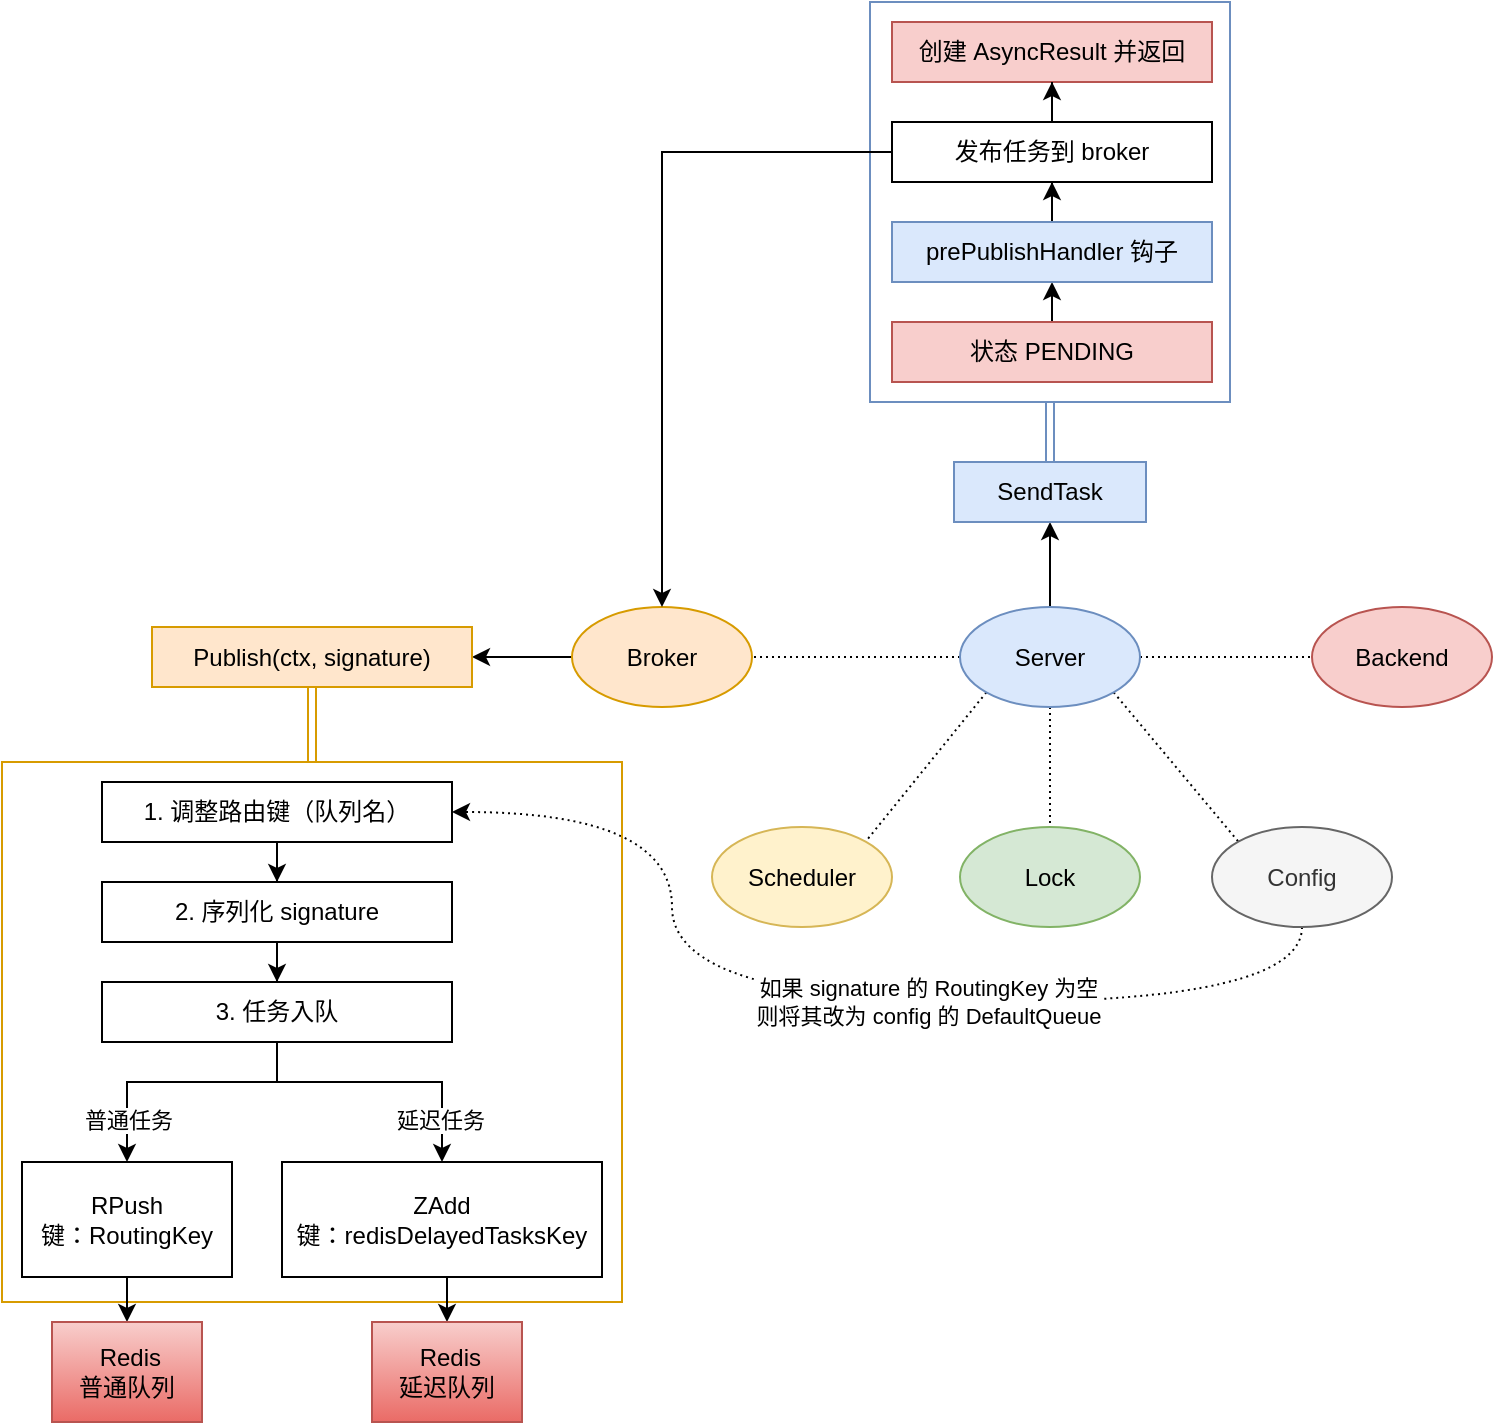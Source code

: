 <mxfile version="27.1.5" pages="3">
  <diagram name="第 1 页" id="xfz6-lIwkn4h1i09Pucl">
    <mxGraphModel dx="1861" dy="561" grid="1" gridSize="10" guides="1" tooltips="1" connect="1" arrows="1" fold="1" page="1" pageScale="1" pageWidth="827" pageHeight="1169" math="0" shadow="0">
      <root>
        <mxCell id="0" />
        <mxCell id="1" parent="0" />
        <mxCell id="7ZCkRATTl4sZhc9S12Tn-1" style="rounded=0;orthogonalLoop=1;jettySize=auto;html=1;exitX=0;exitY=0.5;exitDx=0;exitDy=0;entryX=1;entryY=0.5;entryDx=0;entryDy=0;endArrow=none;startFill=0;endFill=1;dashed=1;dashPattern=1 2;" edge="1" parent="1" source="7ZCkRATTl4sZhc9S12Tn-7" target="7ZCkRATTl4sZhc9S12Tn-9">
          <mxGeometry relative="1" as="geometry" />
        </mxCell>
        <mxCell id="7ZCkRATTl4sZhc9S12Tn-2" style="rounded=0;orthogonalLoop=1;jettySize=auto;html=1;entryX=0;entryY=0.5;entryDx=0;entryDy=0;endArrow=none;startFill=0;exitX=1;exitY=0.5;exitDx=0;exitDy=0;dashed=1;dashPattern=1 2;" edge="1" parent="1" source="7ZCkRATTl4sZhc9S12Tn-7" target="7ZCkRATTl4sZhc9S12Tn-10">
          <mxGeometry relative="1" as="geometry" />
        </mxCell>
        <mxCell id="7ZCkRATTl4sZhc9S12Tn-3" style="rounded=0;orthogonalLoop=1;jettySize=auto;html=1;exitX=1;exitY=1;exitDx=0;exitDy=0;entryX=0;entryY=0;entryDx=0;entryDy=0;endArrow=none;startFill=0;dashed=1;dashPattern=1 2;" edge="1" parent="1" source="7ZCkRATTl4sZhc9S12Tn-7" target="7ZCkRATTl4sZhc9S12Tn-11">
          <mxGeometry relative="1" as="geometry" />
        </mxCell>
        <mxCell id="7ZCkRATTl4sZhc9S12Tn-4" style="rounded=0;orthogonalLoop=1;jettySize=auto;html=1;entryX=1;entryY=0;entryDx=0;entryDy=0;endArrow=none;startFill=0;exitX=0;exitY=1;exitDx=0;exitDy=0;dashed=1;dashPattern=1 2;" edge="1" parent="1" source="7ZCkRATTl4sZhc9S12Tn-7" target="7ZCkRATTl4sZhc9S12Tn-13">
          <mxGeometry relative="1" as="geometry" />
        </mxCell>
        <mxCell id="7ZCkRATTl4sZhc9S12Tn-5" style="rounded=0;orthogonalLoop=1;jettySize=auto;html=1;entryX=0.5;entryY=0;entryDx=0;entryDy=0;endArrow=none;startFill=0;exitX=0.5;exitY=1;exitDx=0;exitDy=0;dashed=1;dashPattern=1 2;" edge="1" parent="1" source="7ZCkRATTl4sZhc9S12Tn-7" target="7ZCkRATTl4sZhc9S12Tn-12">
          <mxGeometry relative="1" as="geometry" />
        </mxCell>
        <mxCell id="7ZCkRATTl4sZhc9S12Tn-6" style="edgeStyle=orthogonalEdgeStyle;rounded=0;orthogonalLoop=1;jettySize=auto;html=1;exitX=0.5;exitY=0;exitDx=0;exitDy=0;entryX=0.5;entryY=1;entryDx=0;entryDy=0;" edge="1" parent="1" source="7ZCkRATTl4sZhc9S12Tn-7" target="7ZCkRATTl4sZhc9S12Tn-15">
          <mxGeometry relative="1" as="geometry" />
        </mxCell>
        <mxCell id="7ZCkRATTl4sZhc9S12Tn-7" value="Server" style="ellipse;whiteSpace=wrap;html=1;fillColor=#dae8fc;strokeColor=#6c8ebf;" vertex="1" parent="1">
          <mxGeometry x="374" y="372.5" width="90" height="50" as="geometry" />
        </mxCell>
        <mxCell id="7ZCkRATTl4sZhc9S12Tn-8" style="edgeStyle=orthogonalEdgeStyle;rounded=0;orthogonalLoop=1;jettySize=auto;html=1;entryX=1;entryY=0.5;entryDx=0;entryDy=0;" edge="1" parent="1" source="7ZCkRATTl4sZhc9S12Tn-9" target="7ZCkRATTl4sZhc9S12Tn-26">
          <mxGeometry relative="1" as="geometry" />
        </mxCell>
        <mxCell id="7ZCkRATTl4sZhc9S12Tn-9" value="Broker" style="ellipse;whiteSpace=wrap;html=1;fillColor=#ffe6cc;strokeColor=#d79b00;" vertex="1" parent="1">
          <mxGeometry x="180" y="372.5" width="90" height="50" as="geometry" />
        </mxCell>
        <mxCell id="7ZCkRATTl4sZhc9S12Tn-10" value="Backend" style="ellipse;whiteSpace=wrap;html=1;fillColor=#f8cecc;strokeColor=#b85450;" vertex="1" parent="1">
          <mxGeometry x="550" y="372.5" width="90" height="50" as="geometry" />
        </mxCell>
        <mxCell id="7ZCkRATTl4sZhc9S12Tn-43" style="edgeStyle=orthogonalEdgeStyle;rounded=0;orthogonalLoop=1;jettySize=auto;html=1;exitX=0.5;exitY=1;exitDx=0;exitDy=0;entryX=1;entryY=0.5;entryDx=0;entryDy=0;curved=1;dashed=1;dashPattern=1 2;" edge="1" parent="1" source="7ZCkRATTl4sZhc9S12Tn-11" target="7ZCkRATTl4sZhc9S12Tn-31">
          <mxGeometry relative="1" as="geometry">
            <Array as="points">
              <mxPoint x="545" y="570" />
              <mxPoint x="230" y="570" />
              <mxPoint x="230" y="475" />
            </Array>
          </mxGeometry>
        </mxCell>
        <mxCell id="7ZCkRATTl4sZhc9S12Tn-44" value="如果 signature 的 RoutingKey 为空&lt;div&gt;则将其改为 config 的 DefaultQueue&lt;/div&gt;" style="edgeLabel;html=1;align=center;verticalAlign=middle;resizable=0;points=[];" vertex="1" connectable="0" parent="7ZCkRATTl4sZhc9S12Tn-43">
          <mxGeometry x="-0.194" relative="1" as="geometry">
            <mxPoint as="offset" />
          </mxGeometry>
        </mxCell>
        <mxCell id="7ZCkRATTl4sZhc9S12Tn-11" value="Config" style="ellipse;whiteSpace=wrap;html=1;fillColor=#f5f5f5;strokeColor=#666666;fontColor=#333333;" vertex="1" parent="1">
          <mxGeometry x="500" y="482.5" width="90" height="50" as="geometry" />
        </mxCell>
        <mxCell id="7ZCkRATTl4sZhc9S12Tn-12" value="Lock" style="ellipse;whiteSpace=wrap;html=1;fillColor=#d5e8d4;strokeColor=#82b366;" vertex="1" parent="1">
          <mxGeometry x="374" y="482.5" width="90" height="50" as="geometry" />
        </mxCell>
        <mxCell id="7ZCkRATTl4sZhc9S12Tn-13" value="Scheduler" style="ellipse;whiteSpace=wrap;html=1;fillColor=#fff2cc;strokeColor=#d6b656;" vertex="1" parent="1">
          <mxGeometry x="250" y="482.5" width="90" height="50" as="geometry" />
        </mxCell>
        <mxCell id="7ZCkRATTl4sZhc9S12Tn-14" style="edgeStyle=orthogonalEdgeStyle;rounded=0;orthogonalLoop=1;jettySize=auto;html=1;exitX=0.5;exitY=0;exitDx=0;exitDy=0;entryX=0.5;entryY=1;entryDx=0;entryDy=0;shape=link;strokeColor=#6C8EBF;" edge="1" parent="1" source="7ZCkRATTl4sZhc9S12Tn-15" target="7ZCkRATTl4sZhc9S12Tn-16">
          <mxGeometry relative="1" as="geometry" />
        </mxCell>
        <mxCell id="7ZCkRATTl4sZhc9S12Tn-15" value="SendTask" style="rounded=0;whiteSpace=wrap;html=1;fillColor=#dae8fc;strokeColor=#6C8EBF;" vertex="1" parent="1">
          <mxGeometry x="371" y="300" width="96" height="30" as="geometry" />
        </mxCell>
        <mxCell id="7ZCkRATTl4sZhc9S12Tn-16" value="" style="rounded=0;whiteSpace=wrap;html=1;fillColor=none;strokeColor=#6c8ebf;" vertex="1" parent="1">
          <mxGeometry x="329" y="70" width="180" height="200" as="geometry" />
        </mxCell>
        <mxCell id="7ZCkRATTl4sZhc9S12Tn-17" style="edgeStyle=orthogonalEdgeStyle;rounded=0;orthogonalLoop=1;jettySize=auto;html=1;exitX=0.5;exitY=0;exitDx=0;exitDy=0;entryX=0.5;entryY=1;entryDx=0;entryDy=0;" edge="1" parent="1" source="7ZCkRATTl4sZhc9S12Tn-18" target="7ZCkRATTl4sZhc9S12Tn-20">
          <mxGeometry relative="1" as="geometry" />
        </mxCell>
        <mxCell id="7ZCkRATTl4sZhc9S12Tn-18" value="状态 PENDING" style="rounded=0;whiteSpace=wrap;html=1;fillColor=#f8cecc;strokeColor=#b85450;" vertex="1" parent="1">
          <mxGeometry x="340" y="230" width="160" height="30" as="geometry" />
        </mxCell>
        <mxCell id="7ZCkRATTl4sZhc9S12Tn-19" style="edgeStyle=orthogonalEdgeStyle;rounded=0;orthogonalLoop=1;jettySize=auto;html=1;entryX=0.5;entryY=1;entryDx=0;entryDy=0;" edge="1" parent="1" source="7ZCkRATTl4sZhc9S12Tn-20" target="7ZCkRATTl4sZhc9S12Tn-24">
          <mxGeometry relative="1" as="geometry" />
        </mxCell>
        <mxCell id="7ZCkRATTl4sZhc9S12Tn-20" value="prePublishHandler 钩子" style="rounded=0;whiteSpace=wrap;html=1;fillColor=#dae8fc;strokeColor=#6c8ebf;" vertex="1" parent="1">
          <mxGeometry x="340" y="180" width="160" height="30" as="geometry" />
        </mxCell>
        <mxCell id="7ZCkRATTl4sZhc9S12Tn-21" value="创建 AsyncResult 并返回" style="rounded=0;whiteSpace=wrap;html=1;fillColor=#f8cecc;strokeColor=#b85450;" vertex="1" parent="1">
          <mxGeometry x="340" y="80" width="160" height="30" as="geometry" />
        </mxCell>
        <mxCell id="7ZCkRATTl4sZhc9S12Tn-22" style="edgeStyle=orthogonalEdgeStyle;rounded=0;orthogonalLoop=1;jettySize=auto;html=1;exitX=0;exitY=0.5;exitDx=0;exitDy=0;" edge="1" parent="1" source="7ZCkRATTl4sZhc9S12Tn-24" target="7ZCkRATTl4sZhc9S12Tn-9">
          <mxGeometry relative="1" as="geometry" />
        </mxCell>
        <mxCell id="7ZCkRATTl4sZhc9S12Tn-23" style="edgeStyle=orthogonalEdgeStyle;rounded=0;orthogonalLoop=1;jettySize=auto;html=1;entryX=0.5;entryY=1;entryDx=0;entryDy=0;" edge="1" parent="1" source="7ZCkRATTl4sZhc9S12Tn-24" target="7ZCkRATTl4sZhc9S12Tn-21">
          <mxGeometry relative="1" as="geometry" />
        </mxCell>
        <mxCell id="7ZCkRATTl4sZhc9S12Tn-24" value="发布任务到 broker" style="rounded=0;whiteSpace=wrap;html=1;" vertex="1" parent="1">
          <mxGeometry x="340" y="130" width="160" height="30" as="geometry" />
        </mxCell>
        <mxCell id="7ZCkRATTl4sZhc9S12Tn-25" style="edgeStyle=orthogonalEdgeStyle;rounded=0;orthogonalLoop=1;jettySize=auto;html=1;exitX=0.5;exitY=1;exitDx=0;exitDy=0;entryX=0.5;entryY=0;entryDx=0;entryDy=0;shape=link;strokeColor=#D79B00;" edge="1" parent="1" source="7ZCkRATTl4sZhc9S12Tn-26" target="7ZCkRATTl4sZhc9S12Tn-27">
          <mxGeometry relative="1" as="geometry" />
        </mxCell>
        <mxCell id="7ZCkRATTl4sZhc9S12Tn-26" value="Publish(ctx, signature)" style="rounded=0;whiteSpace=wrap;html=1;fillColor=#ffe6cc;strokeColor=#d79b00;" vertex="1" parent="1">
          <mxGeometry x="-30" y="382.5" width="160" height="30" as="geometry" />
        </mxCell>
        <mxCell id="7ZCkRATTl4sZhc9S12Tn-27" value="" style="rounded=0;whiteSpace=wrap;html=1;fillColor=none;strokeColor=#D79B00;" vertex="1" parent="1">
          <mxGeometry x="-105" y="450" width="310" height="270" as="geometry" />
        </mxCell>
        <mxCell id="7ZCkRATTl4sZhc9S12Tn-28" style="edgeStyle=orthogonalEdgeStyle;rounded=0;orthogonalLoop=1;jettySize=auto;html=1;entryX=0.5;entryY=0;entryDx=0;entryDy=0;" edge="1" parent="1" source="7ZCkRATTl4sZhc9S12Tn-29" target="7ZCkRATTl4sZhc9S12Tn-34">
          <mxGeometry relative="1" as="geometry" />
        </mxCell>
        <mxCell id="7ZCkRATTl4sZhc9S12Tn-29" value="2. 序列化 signature" style="rounded=0;whiteSpace=wrap;html=1;" vertex="1" parent="1">
          <mxGeometry x="-55" y="510" width="175" height="30" as="geometry" />
        </mxCell>
        <mxCell id="7ZCkRATTl4sZhc9S12Tn-30" style="edgeStyle=orthogonalEdgeStyle;rounded=0;orthogonalLoop=1;jettySize=auto;html=1;entryX=0.5;entryY=0;entryDx=0;entryDy=0;" edge="1" parent="1" source="7ZCkRATTl4sZhc9S12Tn-31" target="7ZCkRATTl4sZhc9S12Tn-29">
          <mxGeometry relative="1" as="geometry" />
        </mxCell>
        <mxCell id="7ZCkRATTl4sZhc9S12Tn-31" value="1. 调整路由键（队列名）" style="rounded=0;whiteSpace=wrap;html=1;" vertex="1" parent="1">
          <mxGeometry x="-55" y="460" width="175" height="30" as="geometry" />
        </mxCell>
        <mxCell id="7ZCkRATTl4sZhc9S12Tn-32" style="edgeStyle=orthogonalEdgeStyle;rounded=0;orthogonalLoop=1;jettySize=auto;html=1;exitX=0.5;exitY=1;exitDx=0;exitDy=0;entryX=0.5;entryY=0;entryDx=0;entryDy=0;" edge="1" parent="1" source="7ZCkRATTl4sZhc9S12Tn-34" target="7ZCkRATTl4sZhc9S12Tn-35">
          <mxGeometry relative="1" as="geometry">
            <Array as="points">
              <mxPoint x="32" y="610" />
              <mxPoint x="-42" y="610" />
            </Array>
          </mxGeometry>
        </mxCell>
        <mxCell id="7ZCkRATTl4sZhc9S12Tn-37" value="普通任务" style="edgeLabel;html=1;align=center;verticalAlign=middle;resizable=0;points=[];" vertex="1" connectable="0" parent="7ZCkRATTl4sZhc9S12Tn-32">
          <mxGeometry x="0.69" relative="1" as="geometry">
            <mxPoint as="offset" />
          </mxGeometry>
        </mxCell>
        <mxCell id="7ZCkRATTl4sZhc9S12Tn-33" style="edgeStyle=orthogonalEdgeStyle;rounded=0;orthogonalLoop=1;jettySize=auto;html=1;exitX=0.5;exitY=1;exitDx=0;exitDy=0;entryX=0.5;entryY=0;entryDx=0;entryDy=0;" edge="1" parent="1" source="7ZCkRATTl4sZhc9S12Tn-34" target="7ZCkRATTl4sZhc9S12Tn-36">
          <mxGeometry relative="1" as="geometry">
            <Array as="points">
              <mxPoint x="32" y="610" />
              <mxPoint x="115" y="610" />
            </Array>
          </mxGeometry>
        </mxCell>
        <mxCell id="7ZCkRATTl4sZhc9S12Tn-38" value="延迟任务" style="edgeLabel;html=1;align=center;verticalAlign=middle;resizable=0;points=[];" vertex="1" connectable="0" parent="7ZCkRATTl4sZhc9S12Tn-33">
          <mxGeometry x="0.704" y="-1" relative="1" as="geometry">
            <mxPoint as="offset" />
          </mxGeometry>
        </mxCell>
        <mxCell id="7ZCkRATTl4sZhc9S12Tn-34" value="3. 任务入队" style="rounded=0;whiteSpace=wrap;html=1;" vertex="1" parent="1">
          <mxGeometry x="-55" y="560" width="175" height="30" as="geometry" />
        </mxCell>
        <mxCell id="7ZCkRATTl4sZhc9S12Tn-41" style="edgeStyle=orthogonalEdgeStyle;rounded=0;orthogonalLoop=1;jettySize=auto;html=1;entryX=0.5;entryY=0;entryDx=0;entryDy=0;" edge="1" parent="1" source="7ZCkRATTl4sZhc9S12Tn-35" target="7ZCkRATTl4sZhc9S12Tn-39">
          <mxGeometry relative="1" as="geometry" />
        </mxCell>
        <mxCell id="7ZCkRATTl4sZhc9S12Tn-35" value="&lt;span style=&quot;background-color: transparent; color: light-dark(rgb(0, 0, 0), rgb(255, 255, 255));&quot;&gt;RPush&lt;/span&gt;&lt;div&gt;键：RoutingKey&lt;/div&gt;" style="rounded=0;whiteSpace=wrap;html=1;" vertex="1" parent="1">
          <mxGeometry x="-95" y="650" width="105" height="57.5" as="geometry" />
        </mxCell>
        <mxCell id="7ZCkRATTl4sZhc9S12Tn-42" style="edgeStyle=orthogonalEdgeStyle;rounded=0;orthogonalLoop=1;jettySize=auto;html=1;exitX=0.5;exitY=1;exitDx=0;exitDy=0;entryX=0.5;entryY=0;entryDx=0;entryDy=0;" edge="1" parent="1" source="7ZCkRATTl4sZhc9S12Tn-36" target="7ZCkRATTl4sZhc9S12Tn-40">
          <mxGeometry relative="1" as="geometry" />
        </mxCell>
        <mxCell id="7ZCkRATTl4sZhc9S12Tn-36" value="&lt;span style=&quot;background-color: transparent; color: light-dark(rgb(0, 0, 0), rgb(255, 255, 255));&quot;&gt;ZAdd&lt;/span&gt;&lt;div&gt;键：redisDelayedTasksKey&lt;/div&gt;" style="rounded=0;whiteSpace=wrap;html=1;" vertex="1" parent="1">
          <mxGeometry x="35" y="650" width="160" height="57.5" as="geometry" />
        </mxCell>
        <mxCell id="7ZCkRATTl4sZhc9S12Tn-39" value="&amp;nbsp;Redis&lt;div&gt;普通队列&lt;/div&gt;" style="rounded=0;whiteSpace=wrap;html=1;fillColor=#f8cecc;gradientColor=#ea6b66;strokeColor=#b85450;" vertex="1" parent="1">
          <mxGeometry x="-80" y="730" width="75" height="50" as="geometry" />
        </mxCell>
        <mxCell id="7ZCkRATTl4sZhc9S12Tn-40" value="&amp;nbsp;Redis&lt;div&gt;延迟队列&lt;/div&gt;" style="rounded=0;whiteSpace=wrap;html=1;fillColor=#f8cecc;gradientColor=#ea6b66;strokeColor=#b85450;" vertex="1" parent="1">
          <mxGeometry x="80" y="730" width="75" height="50" as="geometry" />
        </mxCell>
      </root>
    </mxGraphModel>
  </diagram>
  <diagram name="第 2 页" id="Ric9cbgdFOw1eL8J56ke">
    <mxGraphModel dx="1508" dy="818" grid="1" gridSize="10" guides="1" tooltips="1" connect="1" arrows="1" fold="1" page="1" pageScale="1" pageWidth="827" pageHeight="1169" math="0" shadow="0">
      <root>
        <mxCell id="0" />
        <mxCell id="1" parent="0" />
        <mxCell id="v9z6lBJK89Xw3rwl5iZ4-1" style="rounded=0;orthogonalLoop=1;jettySize=auto;html=1;exitX=0;exitY=0;exitDx=0;exitDy=0;entryX=1;entryY=1;entryDx=0;entryDy=0;endArrow=none;startFill=0;endFill=1;" edge="1" parent="1" source="v9z6lBJK89Xw3rwl5iZ4-8" target="v9z6lBJK89Xw3rwl5iZ4-11">
          <mxGeometry relative="1" as="geometry" />
        </mxCell>
        <mxCell id="v9z6lBJK89Xw3rwl5iZ4-4" style="rounded=0;orthogonalLoop=1;jettySize=auto;html=1;entryX=0;entryY=1;entryDx=0;entryDy=0;endArrow=none;startFill=0;exitX=1;exitY=0;exitDx=0;exitDy=0;" edge="1" parent="1" source="v9z6lBJK89Xw3rwl5iZ4-8" target="v9z6lBJK89Xw3rwl5iZ4-20">
          <mxGeometry relative="1" as="geometry" />
        </mxCell>
        <mxCell id="v9z6lBJK89Xw3rwl5iZ4-5" style="rounded=0;orthogonalLoop=1;jettySize=auto;html=1;exitX=1;exitY=0.5;exitDx=0;exitDy=0;entryX=0;entryY=0.5;entryDx=0;entryDy=0;endArrow=none;startFill=0;" edge="1" parent="1" source="v9z6lBJK89Xw3rwl5iZ4-8" target="v9z6lBJK89Xw3rwl5iZ4-21">
          <mxGeometry relative="1" as="geometry" />
        </mxCell>
        <mxCell id="v9z6lBJK89Xw3rwl5iZ4-6" style="rounded=0;orthogonalLoop=1;jettySize=auto;html=1;entryX=1;entryY=0;entryDx=0;entryDy=0;endArrow=none;startFill=0;" edge="1" parent="1" source="v9z6lBJK89Xw3rwl5iZ4-8" target="v9z6lBJK89Xw3rwl5iZ4-23">
          <mxGeometry relative="1" as="geometry" />
        </mxCell>
        <mxCell id="v9z6lBJK89Xw3rwl5iZ4-7" style="rounded=0;orthogonalLoop=1;jettySize=auto;html=1;entryX=0;entryY=0;entryDx=0;entryDy=0;endArrow=none;startFill=0;exitX=1;exitY=1;exitDx=0;exitDy=0;" edge="1" parent="1" source="v9z6lBJK89Xw3rwl5iZ4-8" target="v9z6lBJK89Xw3rwl5iZ4-22">
          <mxGeometry relative="1" as="geometry" />
        </mxCell>
        <mxCell id="v9z6lBJK89Xw3rwl5iZ4-8" value="Server" style="ellipse;whiteSpace=wrap;html=1;fillColor=#dae8fc;strokeColor=#6c8ebf;" vertex="1" parent="1">
          <mxGeometry x="300" y="250" width="90" height="50" as="geometry" />
        </mxCell>
        <mxCell id="v9z6lBJK89Xw3rwl5iZ4-27" style="rounded=0;orthogonalLoop=1;jettySize=auto;html=1;exitX=0;exitY=0;exitDx=0;exitDy=0;entryX=1;entryY=0.5;entryDx=0;entryDy=0;endArrow=none;startFill=0;" edge="1" parent="1" source="v9z6lBJK89Xw3rwl5iZ4-11" target="v9z6lBJK89Xw3rwl5iZ4-24">
          <mxGeometry relative="1" as="geometry" />
        </mxCell>
        <mxCell id="v9z6lBJK89Xw3rwl5iZ4-29" style="edgeStyle=orthogonalEdgeStyle;rounded=0;orthogonalLoop=1;jettySize=auto;html=1;entryX=1;entryY=0.5;entryDx=0;entryDy=0;endArrow=none;startFill=0;" edge="1" parent="1" source="v9z6lBJK89Xw3rwl5iZ4-11" target="v9z6lBJK89Xw3rwl5iZ4-25">
          <mxGeometry relative="1" as="geometry" />
        </mxCell>
        <mxCell id="v9z6lBJK89Xw3rwl5iZ4-30" style="rounded=0;orthogonalLoop=1;jettySize=auto;html=1;exitX=0;exitY=1;exitDx=0;exitDy=0;entryX=1;entryY=0.5;entryDx=0;entryDy=0;endArrow=none;startFill=0;" edge="1" parent="1" source="v9z6lBJK89Xw3rwl5iZ4-11" target="v9z6lBJK89Xw3rwl5iZ4-26">
          <mxGeometry relative="1" as="geometry" />
        </mxCell>
        <mxCell id="v9z6lBJK89Xw3rwl5iZ4-11" value="Broker" style="ellipse;whiteSpace=wrap;html=1;fillColor=#ffe6cc;strokeColor=#d79b00;" vertex="1" parent="1">
          <mxGeometry x="180" y="150" width="90" height="50" as="geometry" />
        </mxCell>
        <mxCell id="v9z6lBJK89Xw3rwl5iZ4-20" value="Backend" style="ellipse;whiteSpace=wrap;html=1;fillColor=#f8cecc;strokeColor=#b85450;" vertex="1" parent="1">
          <mxGeometry x="400" y="150" width="90" height="50" as="geometry" />
        </mxCell>
        <mxCell id="v9z6lBJK89Xw3rwl5iZ4-21" value="Config" style="ellipse;whiteSpace=wrap;html=1;fillColor=#f5f5f5;strokeColor=#666666;fontColor=#333333;" vertex="1" parent="1">
          <mxGeometry x="490" y="250" width="90" height="50" as="geometry" />
        </mxCell>
        <mxCell id="v9z6lBJK89Xw3rwl5iZ4-22" value="Lock" style="ellipse;whiteSpace=wrap;html=1;fillColor=#d5e8d4;strokeColor=#82b366;" vertex="1" parent="1">
          <mxGeometry x="420" y="350" width="90" height="50" as="geometry" />
        </mxCell>
        <mxCell id="v9z6lBJK89Xw3rwl5iZ4-23" value="Scheduler" style="ellipse;whiteSpace=wrap;html=1;fillColor=#fff2cc;strokeColor=#d6b656;" vertex="1" parent="1">
          <mxGeometry x="170" y="350" width="90" height="50" as="geometry" />
        </mxCell>
        <mxCell id="v9z6lBJK89Xw3rwl5iZ4-24" value="Worker" style="ellipse;whiteSpace=wrap;html=1;fillColor=#e1d5e7;strokeColor=#9673a6;" vertex="1" parent="1">
          <mxGeometry x="80" y="105" width="70" height="40" as="geometry" />
        </mxCell>
        <mxCell id="v9z6lBJK89Xw3rwl5iZ4-25" value="Worker" style="ellipse;whiteSpace=wrap;html=1;fillColor=#e1d5e7;strokeColor=#9673a6;" vertex="1" parent="1">
          <mxGeometry x="80" y="155" width="70" height="40" as="geometry" />
        </mxCell>
        <mxCell id="v9z6lBJK89Xw3rwl5iZ4-26" value="Worker" style="ellipse;whiteSpace=wrap;html=1;fillColor=#e1d5e7;strokeColor=#9673a6;" vertex="1" parent="1">
          <mxGeometry x="80" y="205" width="70" height="40" as="geometry" />
        </mxCell>
      </root>
    </mxGraphModel>
  </diagram>
  <diagram name="第 3 页" id="vfWHKm3kkBhL6OpIp_FT">
    <mxGraphModel dx="1810" dy="982" grid="1" gridSize="10" guides="1" tooltips="1" connect="1" arrows="1" fold="1" page="1" pageScale="1" pageWidth="827" pageHeight="1169" math="0" shadow="0">
      <root>
        <mxCell id="0" />
        <mxCell id="1" parent="0" />
        <mxCell id="ZCvvphS9IshZdOJKjDp5-1" style="rounded=0;orthogonalLoop=1;jettySize=auto;html=1;exitX=0;exitY=0;exitDx=0;exitDy=0;entryX=1;entryY=1;entryDx=0;entryDy=0;endArrow=none;startFill=0;endFill=1;" edge="1" parent="1" source="ZCvvphS9IshZdOJKjDp5-6" target="ZCvvphS9IshZdOJKjDp5-10">
          <mxGeometry relative="1" as="geometry" />
        </mxCell>
        <mxCell id="ZCvvphS9IshZdOJKjDp5-2" style="rounded=0;orthogonalLoop=1;jettySize=auto;html=1;entryX=0;entryY=1;entryDx=0;entryDy=0;endArrow=none;startFill=0;exitX=1;exitY=0;exitDx=0;exitDy=0;" edge="1" parent="1" source="ZCvvphS9IshZdOJKjDp5-6" target="ZCvvphS9IshZdOJKjDp5-11">
          <mxGeometry relative="1" as="geometry" />
        </mxCell>
        <mxCell id="ZCvvphS9IshZdOJKjDp5-3" style="rounded=0;orthogonalLoop=1;jettySize=auto;html=1;exitX=1;exitY=0.5;exitDx=0;exitDy=0;entryX=0;entryY=0.5;entryDx=0;entryDy=0;endArrow=none;startFill=0;" edge="1" parent="1" source="ZCvvphS9IshZdOJKjDp5-6" target="ZCvvphS9IshZdOJKjDp5-12">
          <mxGeometry relative="1" as="geometry" />
        </mxCell>
        <mxCell id="ZCvvphS9IshZdOJKjDp5-4" style="rounded=0;orthogonalLoop=1;jettySize=auto;html=1;entryX=1;entryY=0;entryDx=0;entryDy=0;endArrow=none;startFill=0;" edge="1" parent="1" source="ZCvvphS9IshZdOJKjDp5-6" target="ZCvvphS9IshZdOJKjDp5-14">
          <mxGeometry relative="1" as="geometry" />
        </mxCell>
        <mxCell id="ZCvvphS9IshZdOJKjDp5-5" style="rounded=0;orthogonalLoop=1;jettySize=auto;html=1;entryX=0;entryY=0;entryDx=0;entryDy=0;endArrow=none;startFill=0;exitX=1;exitY=1;exitDx=0;exitDy=0;" edge="1" parent="1" source="ZCvvphS9IshZdOJKjDp5-6" target="ZCvvphS9IshZdOJKjDp5-13">
          <mxGeometry relative="1" as="geometry" />
        </mxCell>
        <mxCell id="ZCvvphS9IshZdOJKjDp5-6" value="Server" style="ellipse;whiteSpace=wrap;html=1;fillColor=#dae8fc;strokeColor=#6c8ebf;" vertex="1" parent="1">
          <mxGeometry x="300" y="250" width="90" height="50" as="geometry" />
        </mxCell>
        <mxCell id="ZCvvphS9IshZdOJKjDp5-7" style="rounded=0;orthogonalLoop=1;jettySize=auto;html=1;exitX=0;exitY=0;exitDx=0;exitDy=0;entryX=1;entryY=0.5;entryDx=0;entryDy=0;endArrow=none;startFill=0;" edge="1" parent="1" source="ZCvvphS9IshZdOJKjDp5-10" target="ZCvvphS9IshZdOJKjDp5-15">
          <mxGeometry relative="1" as="geometry" />
        </mxCell>
        <mxCell id="ZCvvphS9IshZdOJKjDp5-8" style="edgeStyle=orthogonalEdgeStyle;rounded=0;orthogonalLoop=1;jettySize=auto;html=1;entryX=1;entryY=0.5;entryDx=0;entryDy=0;endArrow=none;startFill=0;" edge="1" parent="1" source="ZCvvphS9IshZdOJKjDp5-10" target="ZCvvphS9IshZdOJKjDp5-16">
          <mxGeometry relative="1" as="geometry" />
        </mxCell>
        <mxCell id="ZCvvphS9IshZdOJKjDp5-9" style="rounded=0;orthogonalLoop=1;jettySize=auto;html=1;exitX=0;exitY=1;exitDx=0;exitDy=0;entryX=1;entryY=0.5;entryDx=0;entryDy=0;endArrow=none;startFill=0;" edge="1" parent="1" source="ZCvvphS9IshZdOJKjDp5-10" target="ZCvvphS9IshZdOJKjDp5-17">
          <mxGeometry relative="1" as="geometry" />
        </mxCell>
        <mxCell id="ZCvvphS9IshZdOJKjDp5-10" value="Broker" style="ellipse;whiteSpace=wrap;html=1;fillColor=#ffe6cc;strokeColor=#d79b00;" vertex="1" parent="1">
          <mxGeometry x="180" y="150" width="90" height="50" as="geometry" />
        </mxCell>
        <mxCell id="ZCvvphS9IshZdOJKjDp5-11" value="Backend" style="ellipse;whiteSpace=wrap;html=1;fillColor=#f8cecc;strokeColor=#b85450;" vertex="1" parent="1">
          <mxGeometry x="400" y="150" width="90" height="50" as="geometry" />
        </mxCell>
        <mxCell id="ZCvvphS9IshZdOJKjDp5-12" value="Config" style="ellipse;whiteSpace=wrap;html=1;fillColor=#f5f5f5;strokeColor=#666666;fontColor=#333333;" vertex="1" parent="1">
          <mxGeometry x="490" y="250" width="90" height="50" as="geometry" />
        </mxCell>
        <mxCell id="ZCvvphS9IshZdOJKjDp5-13" value="Lock" style="ellipse;whiteSpace=wrap;html=1;fillColor=#d5e8d4;strokeColor=#82b366;" vertex="1" parent="1">
          <mxGeometry x="420" y="350" width="90" height="50" as="geometry" />
        </mxCell>
        <mxCell id="ZCvvphS9IshZdOJKjDp5-14" value="Scheduler" style="ellipse;whiteSpace=wrap;html=1;fillColor=#fff2cc;strokeColor=#d6b656;" vertex="1" parent="1">
          <mxGeometry x="170" y="350" width="90" height="50" as="geometry" />
        </mxCell>
        <mxCell id="ZCvvphS9IshZdOJKjDp5-15" value="Worker" style="ellipse;whiteSpace=wrap;html=1;fillColor=#e1d5e7;strokeColor=#9673a6;" vertex="1" parent="1">
          <mxGeometry x="80" y="105" width="70" height="40" as="geometry" />
        </mxCell>
        <mxCell id="ZCvvphS9IshZdOJKjDp5-16" value="Worker" style="ellipse;whiteSpace=wrap;html=1;fillColor=#e1d5e7;strokeColor=#9673a6;" vertex="1" parent="1">
          <mxGeometry x="80" y="155" width="70" height="40" as="geometry" />
        </mxCell>
        <mxCell id="ZCvvphS9IshZdOJKjDp5-17" value="Worker" style="ellipse;whiteSpace=wrap;html=1;fillColor=#e1d5e7;strokeColor=#9673a6;" vertex="1" parent="1">
          <mxGeometry x="80" y="205" width="70" height="40" as="geometry" />
        </mxCell>
      </root>
    </mxGraphModel>
  </diagram>
</mxfile>
